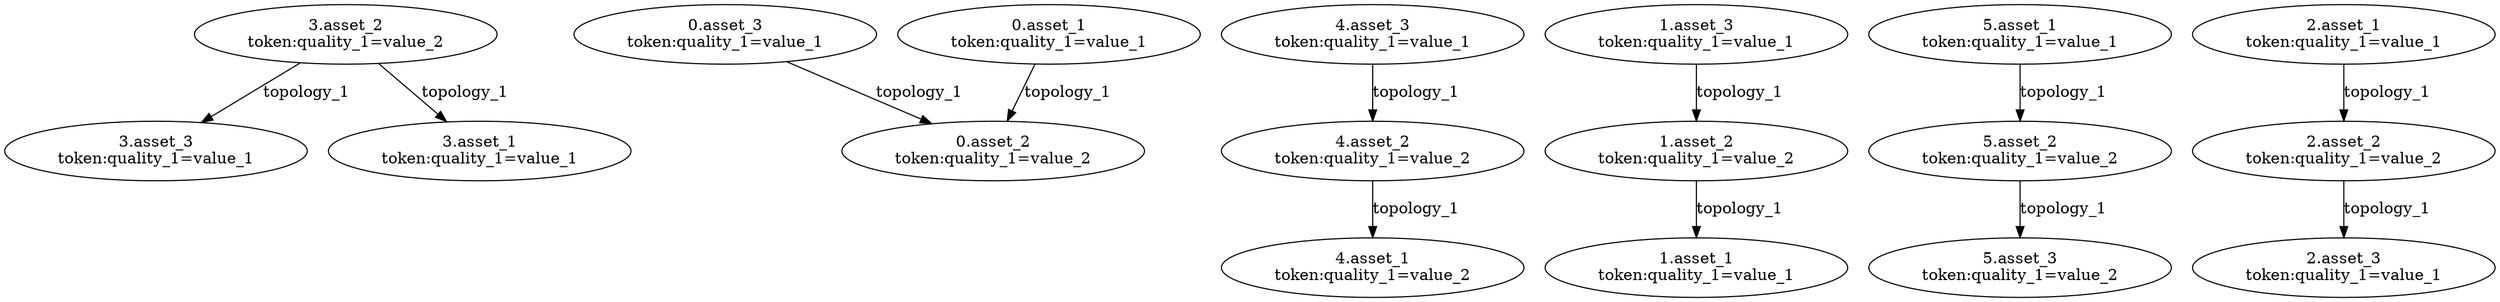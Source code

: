 digraph G {
0 [label="3.asset_2\ntoken:quality_1=value_2"];
1 [label="3.asset_3\ntoken:quality_1=value_1"];
2 [label="3.asset_1\ntoken:quality_1=value_1"];
3 [label="0.asset_2\ntoken:quality_1=value_2"];
4 [label="0.asset_3\ntoken:quality_1=value_1"];
5 [label="0.asset_1\ntoken:quality_1=value_1"];
6 [label="4.asset_2\ntoken:quality_1=value_2"];
7 [label="4.asset_3\ntoken:quality_1=value_1"];
8 [label="4.asset_1\ntoken:quality_1=value_2"];
9 [label="1.asset_2\ntoken:quality_1=value_2"];
10 [label="1.asset_3\ntoken:quality_1=value_1"];
11 [label="1.asset_1\ntoken:quality_1=value_1"];
12 [label="5.asset_2\ntoken:quality_1=value_2"];
13 [label="5.asset_3\ntoken:quality_1=value_2"];
14 [label="5.asset_1\ntoken:quality_1=value_1"];
15 [label="2.asset_2\ntoken:quality_1=value_2"];
16 [label="2.asset_3\ntoken:quality_1=value_1"];
17 [label="2.asset_1\ntoken:quality_1=value_1"];
0 -> 1  [key=0, label=topology_1];
0 -> 2  [key=0, label=topology_1];
4 -> 3  [key=0, label=topology_1];
5 -> 3  [key=0, label=topology_1];
6 -> 8  [key=0, label=topology_1];
7 -> 6  [key=0, label=topology_1];
9 -> 11  [key=0, label=topology_1];
10 -> 9  [key=0, label=topology_1];
12 -> 13  [key=0, label=topology_1];
14 -> 12  [key=0, label=topology_1];
15 -> 16  [key=0, label=topology_1];
17 -> 15  [key=0, label=topology_1];
}
